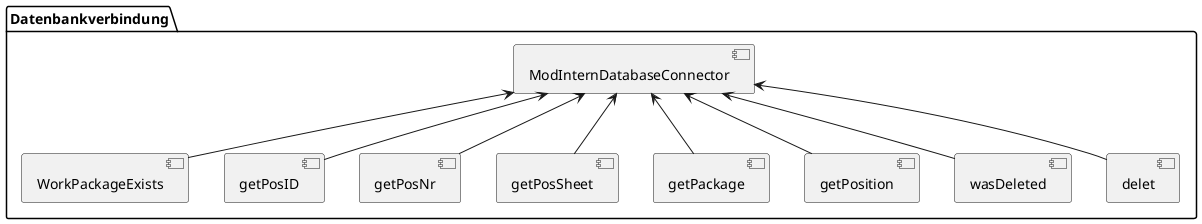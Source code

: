 @startuml DatabaseConnector
    package "Datenbankverbindung" {
        [ModInternDatabaseConnector] <-- [WorkPackageExists]
        [ModInternDatabaseConnector] <-- [getPosID]
        [ModInternDatabaseConnector] <-- [getPosNr]
        [ModInternDatabaseConnector] <-- [getPosSheet]
        [ModInternDatabaseConnector] <-- [getPackage]
        [ModInternDatabaseConnector] <-- [getPosition]
        [ModInternDatabaseConnector] <-- [wasDeleted]
        [ModInternDatabaseConnector] <-- [delet]
    }
@enduml
